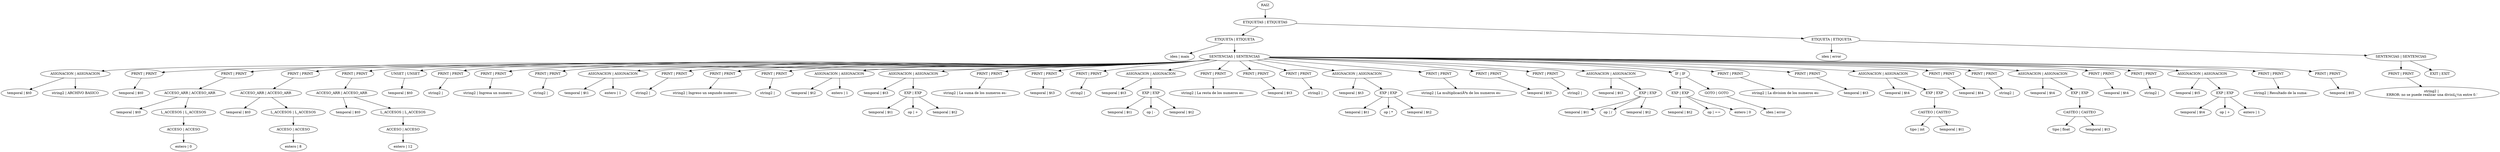 digraph {
	Node0 [label=RAIZ]
	Node1 [label="ETIQUETAS | ETIQUETAS"]
	Node0 -> Node1
	Node2 [label="ETIQUETA | ETIQUETA"]
	Node1 -> Node2
	Node3 [label="iden | main"]
	Node2 -> Node3
	Node4 [label="SENTENCIAS | SENTENCIAS"]
	Node2 -> Node4
	Node5 [label="ASIGNACION | ASIGNACION"]
	Node4 -> Node5
	Node6 [label="temporal | $t0"]
	Node5 -> Node6
	Node7 [label="string2 | ARCHIVO BASICO\n"]
	Node5 -> Node7
	Node8 [label="PRINT | PRINT"]
	Node4 -> Node8
	Node9 [label="temporal | $t0"]
	Node8 -> Node9
	Node10 [label="PRINT | PRINT"]
	Node4 -> Node10
	Node11 [label="ACCESO_ARR | ACCESO_ARR"]
	Node10 -> Node11
	Node12 [label="temporal | $t0"]
	Node11 -> Node12
	Node13 [label="L_ACCESOS | L_ACCESOS"]
	Node11 -> Node13
	Node14 [label="ACCESO | ACCESO"]
	Node13 -> Node14
	Node15 [label="entero | 0"]
	Node14 -> Node15
	Node16 [label="PRINT | PRINT"]
	Node4 -> Node16
	Node17 [label="ACCESO_ARR | ACCESO_ARR"]
	Node16 -> Node17
	Node18 [label="temporal | $t0"]
	Node17 -> Node18
	Node19 [label="L_ACCESOS | L_ACCESOS"]
	Node17 -> Node19
	Node20 [label="ACCESO | ACCESO"]
	Node19 -> Node20
	Node21 [label="entero | 8"]
	Node20 -> Node21
	Node22 [label="PRINT | PRINT"]
	Node4 -> Node22
	Node23 [label="ACCESO_ARR | ACCESO_ARR"]
	Node22 -> Node23
	Node24 [label="temporal | $t0"]
	Node23 -> Node24
	Node25 [label="L_ACCESOS | L_ACCESOS"]
	Node23 -> Node25
	Node26 [label="ACCESO | ACCESO"]
	Node25 -> Node26
	Node27 [label="entero | 12"]
	Node26 -> Node27
	Node28 [label="UNSET | UNSET"]
	Node4 -> Node28
	Node29 [label="temporal | $t0"]
	Node28 -> Node29
	Node30 [label="PRINT | PRINT"]
	Node4 -> Node30
	Node31 [label="string2 | \n"]
	Node30 -> Node31
	Node32 [label="PRINT | PRINT"]
	Node4 -> Node32
	Node33 [label="string2 | Ingresa un numero: \n"]
	Node32 -> Node33
	Node34 [label="PRINT | PRINT"]
	Node4 -> Node34
	Node35 [label="string2 | \n"]
	Node34 -> Node35
	Node36 [label="ASIGNACION | ASIGNACION"]
	Node4 -> Node36
	Node37 [label="temporal | $t1"]
	Node36 -> Node37
	Node38 [label="entero | 1"]
	Node36 -> Node38
	Node39 [label="PRINT | PRINT"]
	Node4 -> Node39
	Node40 [label="string2 | \n"]
	Node39 -> Node40
	Node41 [label="PRINT | PRINT"]
	Node4 -> Node41
	Node42 [label="string2 | Ingreso un segundo numero: "]
	Node41 -> Node42
	Node43 [label="PRINT | PRINT"]
	Node4 -> Node43
	Node44 [label="string2 | \n"]
	Node43 -> Node44
	Node45 [label="ASIGNACION | ASIGNACION"]
	Node4 -> Node45
	Node46 [label="temporal | $t2"]
	Node45 -> Node46
	Node47 [label="entero | 1"]
	Node45 -> Node47
	Node48 [label="ASIGNACION | ASIGNACION"]
	Node4 -> Node48
	Node49 [label="temporal | $t3"]
	Node48 -> Node49
	Node50 [label="EXP | EXP"]
	Node48 -> Node50
	Node51 [label="temporal | $t1"]
	Node50 -> Node51
	Node52 [label="op | +"]
	Node50 -> Node52
	Node53 [label="temporal | $t2"]
	Node50 -> Node53
	Node54 [label="PRINT | PRINT"]
	Node4 -> Node54
	Node55 [label="string2 | La suma de los numeros es: "]
	Node54 -> Node55
	Node56 [label="PRINT | PRINT"]
	Node4 -> Node56
	Node57 [label="temporal | $t3"]
	Node56 -> Node57
	Node58 [label="PRINT | PRINT"]
	Node4 -> Node58
	Node59 [label="string2 | \n"]
	Node58 -> Node59
	Node60 [label="ASIGNACION | ASIGNACION"]
	Node4 -> Node60
	Node61 [label="temporal | $t3"]
	Node60 -> Node61
	Node62 [label="EXP | EXP"]
	Node60 -> Node62
	Node63 [label="temporal | $t1"]
	Node62 -> Node63
	Node64 [label="op | -"]
	Node62 -> Node64
	Node65 [label="temporal | $t2"]
	Node62 -> Node65
	Node66 [label="PRINT | PRINT"]
	Node4 -> Node66
	Node67 [label="string2 | La resta de los numeros es: "]
	Node66 -> Node67
	Node68 [label="PRINT | PRINT"]
	Node4 -> Node68
	Node69 [label="temporal | $t3"]
	Node68 -> Node69
	Node70 [label="PRINT | PRINT"]
	Node4 -> Node70
	Node71 [label="string2 | \n"]
	Node70 -> Node71
	Node72 [label="ASIGNACION | ASIGNACION"]
	Node4 -> Node72
	Node73 [label="temporal | $t3"]
	Node72 -> Node73
	Node74 [label="EXP | EXP"]
	Node72 -> Node74
	Node75 [label="temporal | $t1"]
	Node74 -> Node75
	Node76 [label="op | *"]
	Node74 -> Node76
	Node77 [label="temporal | $t2"]
	Node74 -> Node77
	Node78 [label="PRINT | PRINT"]
	Node4 -> Node78
	Node79 [label="string2 | La multiplicaciÃ³n de los numeros es: "]
	Node78 -> Node79
	Node80 [label="PRINT | PRINT"]
	Node4 -> Node80
	Node81 [label="temporal | $t3"]
	Node80 -> Node81
	Node82 [label="PRINT | PRINT"]
	Node4 -> Node82
	Node83 [label="string2 | \n"]
	Node82 -> Node83
	Node84 [label="ASIGNACION | ASIGNACION"]
	Node4 -> Node84
	Node85 [label="temporal | $t3"]
	Node84 -> Node85
	Node86 [label="EXP | EXP"]
	Node84 -> Node86
	Node87 [label="temporal | $t1"]
	Node86 -> Node87
	Node88 [label="op | /"]
	Node86 -> Node88
	Node89 [label="temporal | $t2"]
	Node86 -> Node89
	Node90 [label="IF | IF"]
	Node4 -> Node90
	Node91 [label="EXP | EXP"]
	Node90 -> Node91
	Node92 [label="temporal | $t2"]
	Node91 -> Node92
	Node93 [label="op | =="]
	Node91 -> Node93
	Node94 [label="entero | 0"]
	Node91 -> Node94
	Node95 [label="GOTO | GOTO"]
	Node90 -> Node95
	Node96 [label="iden | error"]
	Node95 -> Node96
	Node97 [label="PRINT | PRINT"]
	Node4 -> Node97
	Node98 [label="string2 | La division de los numeros es: "]
	Node97 -> Node98
	Node99 [label="PRINT | PRINT"]
	Node4 -> Node99
	Node100 [label="temporal | $t3"]
	Node99 -> Node100
	Node101 [label="ASIGNACION | ASIGNACION"]
	Node4 -> Node101
	Node102 [label="temporal | $t4"]
	Node101 -> Node102
	Node103 [label="EXP | EXP"]
	Node101 -> Node103
	Node104 [label="CASTEO | CASTEO"]
	Node103 -> Node104
	Node105 [label="tipo | int"]
	Node104 -> Node105
	Node106 [label="temporal | $t1"]
	Node104 -> Node106
	Node107 [label="PRINT | PRINT"]
	Node4 -> Node107
	Node108 [label="temporal | $t4"]
	Node107 -> Node108
	Node109 [label="PRINT | PRINT"]
	Node4 -> Node109
	Node110 [label="string2 | \n"]
	Node109 -> Node110
	Node111 [label="ASIGNACION | ASIGNACION"]
	Node4 -> Node111
	Node112 [label="temporal | $t4"]
	Node111 -> Node112
	Node113 [label="EXP | EXP"]
	Node111 -> Node113
	Node114 [label="CASTEO | CASTEO"]
	Node113 -> Node114
	Node115 [label="tipo | float"]
	Node114 -> Node115
	Node116 [label="temporal | $t3"]
	Node114 -> Node116
	Node117 [label="PRINT | PRINT"]
	Node4 -> Node117
	Node118 [label="temporal | $t4"]
	Node117 -> Node118
	Node119 [label="PRINT | PRINT"]
	Node4 -> Node119
	Node120 [label="string2 | \n"]
	Node119 -> Node120
	Node121 [label="ASIGNACION | ASIGNACION"]
	Node4 -> Node121
	Node122 [label="temporal | $t5"]
	Node121 -> Node122
	Node123 [label="EXP | EXP"]
	Node121 -> Node123
	Node124 [label="temporal | $t4"]
	Node123 -> Node124
	Node125 [label="op | +"]
	Node123 -> Node125
	Node126 [label="entero | 1"]
	Node123 -> Node126
	Node127 [label="PRINT | PRINT"]
	Node4 -> Node127
	Node128 [label="string2 | Resultado de la suma: \n"]
	Node127 -> Node128
	Node129 [label="PRINT | PRINT"]
	Node4 -> Node129
	Node130 [label="temporal | $t5"]
	Node129 -> Node130
	Node131 [label="ETIQUETA | ETIQUETA"]
	Node1 -> Node131
	Node132 [label="iden | error"]
	Node131 -> Node132
	Node133 [label="SENTENCIAS | SENTENCIAS"]
	Node131 -> Node133
	Node134 [label="PRINT | PRINT"]
	Node133 -> Node134
	Node135 [label="string2 | \nERROR: no se puede realizar una divisiï¿½n entre 0.'"]
	Node134 -> Node135
	Node136 [label="EXIT | EXIT"]
	Node133 -> Node136
}
